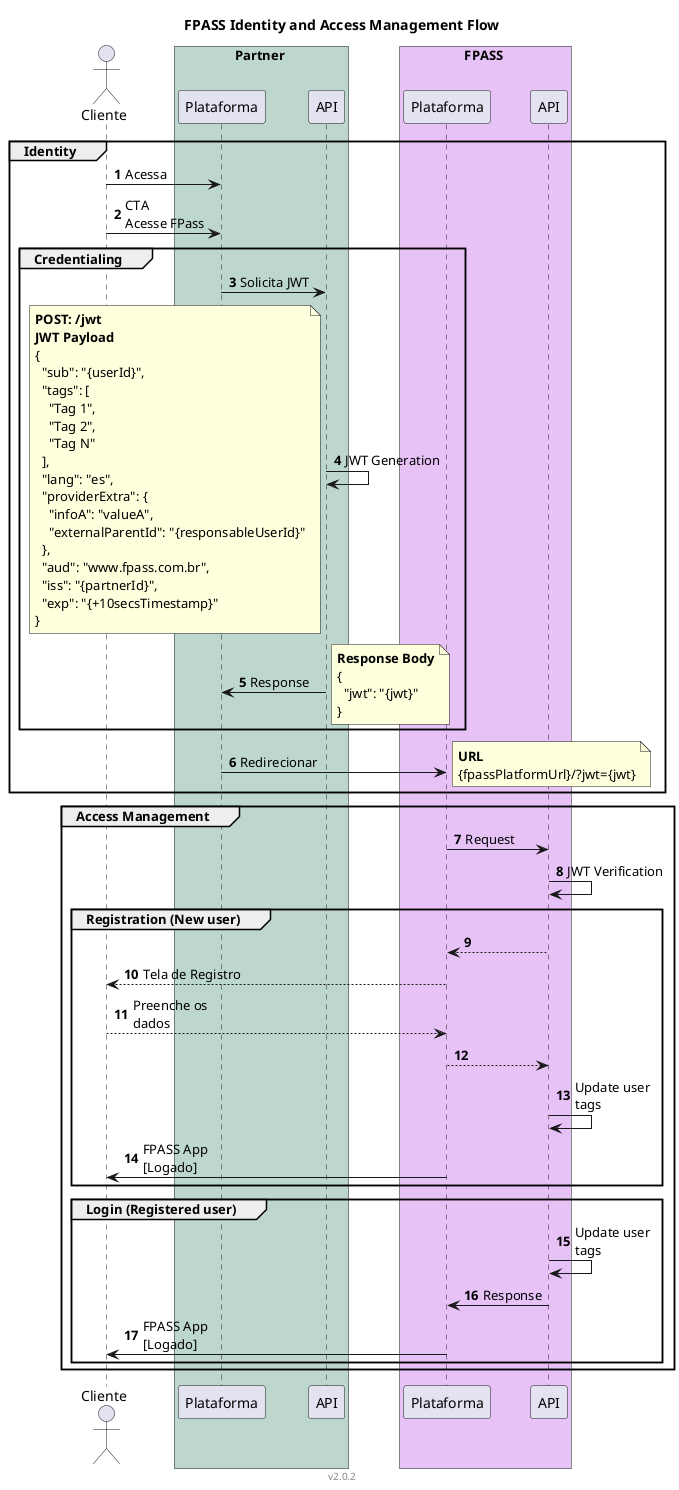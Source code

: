 @startuml IAM Flow
title FPASS Identity and Access Management Flow
footer v2.0.2
autonumber
skinparam MaxMessageSize 100

actor Cliente

box Partner #2d7f6250
participant "Plataforma" as PartnerApp
participant "API" as PartnerAPI
end box

box FPASS #b43de750
participant "Plataforma" as FpassApp
participant "API" as FpassAPI
end box

group Identity
Cliente -> PartnerApp: Acessa
Cliente -> PartnerApp: CTA\nAcesse FPass

group Credentialing

PartnerApp -> PartnerAPI: Solicita JWT
PartnerAPI -> PartnerAPI: JWT Generation
note left
**POST: /jwt**
**JWT Payload**
{
  "sub": "{userId}",
  "tags": [
    "Tag 1",
    "Tag 2",
    "Tag N"
  ],
  "lang": "es",
  "providerExtra": {
    "infoA": "valueA",
    "externalParentId": "{responsableUserId}"
  },
  "aud": "www.fpass.com.br",
  "iss": "{partnerId}",
  "exp": "{+10secsTimestamp}"
}
end note
PartnerAPI -> PartnerApp: Response
note right
**Response Body**
{
  "jwt": "{jwt}"
}
end note
end

PartnerApp -> FpassApp: Redirecionar
note right
**URL**
{fpassPlatformUrl}/?jwt={jwt}
end note
end

group Access Management
FpassApp -> FpassAPI: Request
FpassAPI -> FpassAPI: JWT Verification
group Registration (New user)
FpassAPI --> FpassApp
FpassApp --> Cliente: Tela de Registro
Cliente --> FpassApp: Preenche os dados
FpassApp --> FpassAPI
FpassAPI -> FpassAPI: Update user tags
FpassApp -> Cliente: FPASS App [Logado]
end
group Login (Registered user)
FpassAPI -> FpassAPI: Update user tags
FpassAPI -> FpassApp: Response
FpassApp -> Cliente: FPASS App [Logado]
end
end


@enduml